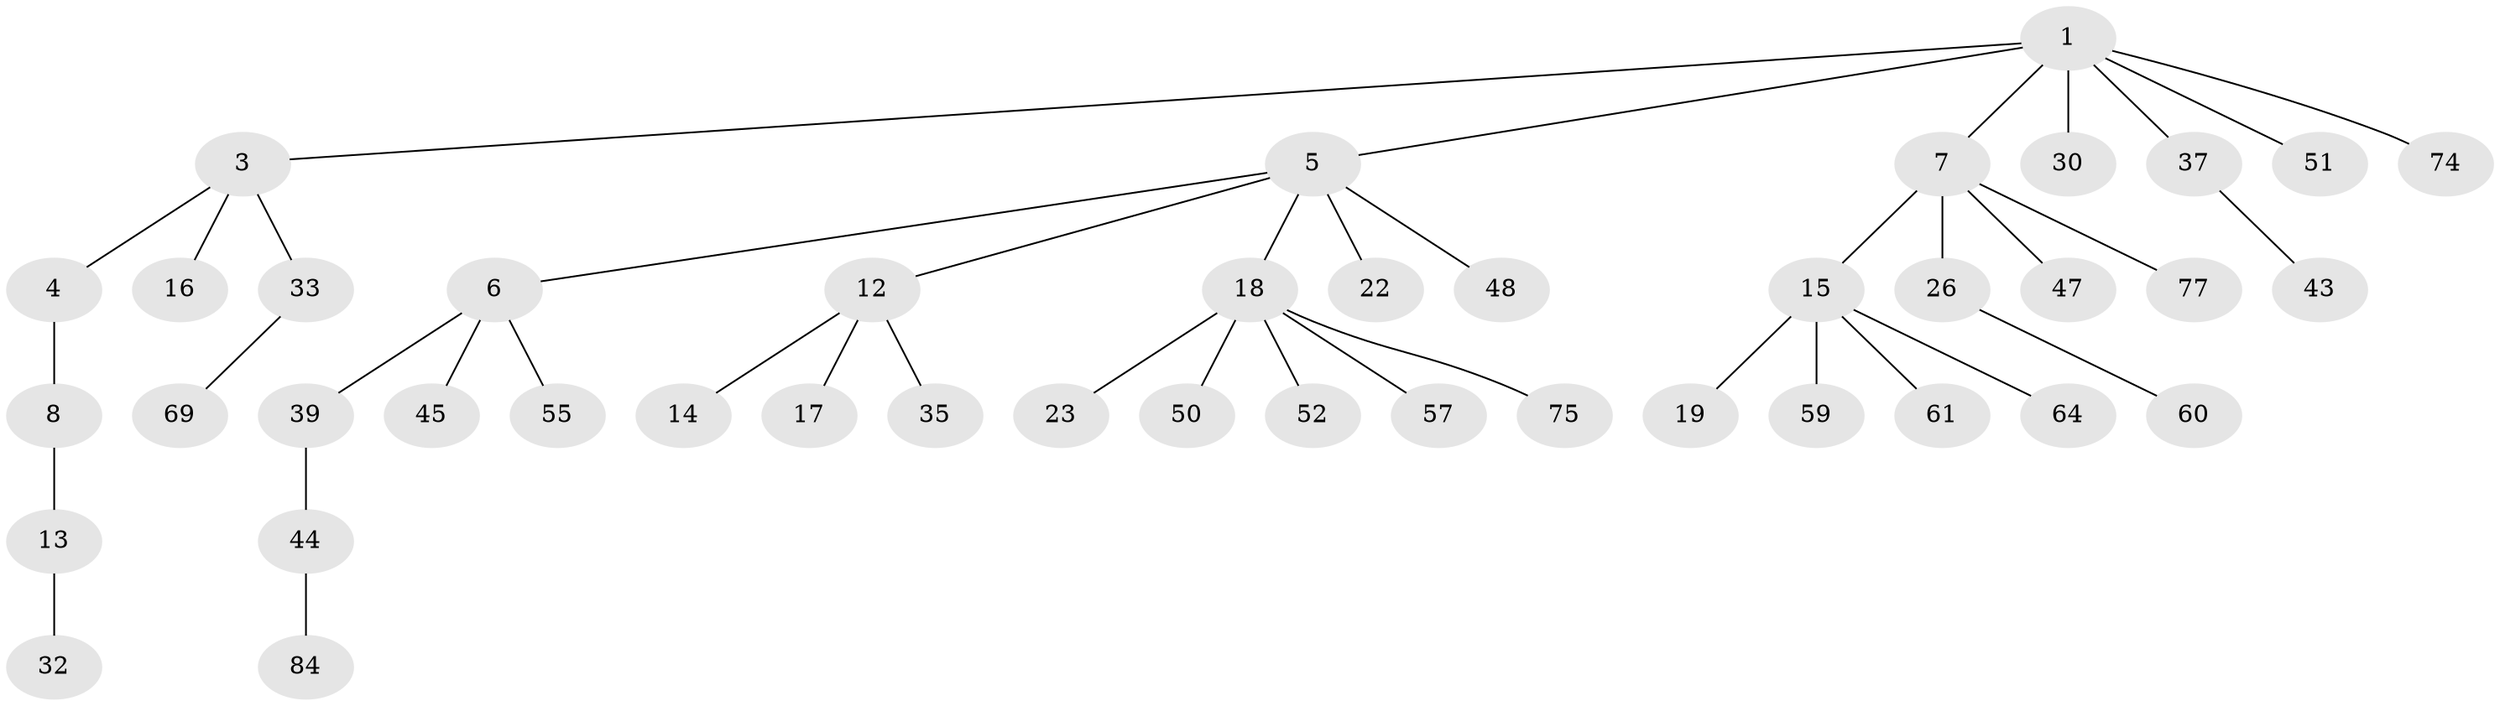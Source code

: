 // original degree distribution, {5: 0.06976744186046512, 4: 0.08139534883720931, 2: 0.1744186046511628, 3: 0.13953488372093023, 1: 0.5348837209302325}
// Generated by graph-tools (version 1.1) at 2025/15/03/09/25 04:15:41]
// undirected, 43 vertices, 42 edges
graph export_dot {
graph [start="1"]
  node [color=gray90,style=filled];
  1 [super="+2"];
  3 [super="+9+36"];
  4;
  5 [super="+10"];
  6;
  7 [super="+11+28"];
  8 [super="+80+27"];
  12;
  13 [super="+29"];
  14;
  15 [super="+24+73+21"];
  16;
  17;
  18 [super="+20"];
  19 [super="+66"];
  22 [super="+68+63"];
  23;
  26 [super="+34"];
  30 [super="+76+38"];
  32 [super="+54"];
  33 [super="+49+40"];
  35;
  37 [super="+58"];
  39 [super="+72"];
  43;
  44 [super="+46"];
  45;
  47 [super="+65"];
  48;
  50 [super="+67"];
  51 [super="+85"];
  52;
  55 [super="+56"];
  57 [super="+62"];
  59;
  60;
  61;
  64;
  69;
  74;
  75;
  77;
  84;
  1 -- 5;
  1 -- 7;
  1 -- 30;
  1 -- 51;
  1 -- 74;
  1 -- 3;
  1 -- 37;
  3 -- 4;
  3 -- 16;
  3 -- 33;
  4 -- 8;
  5 -- 6;
  5 -- 18;
  5 -- 48;
  5 -- 12;
  5 -- 22;
  6 -- 39;
  6 -- 45;
  6 -- 55;
  7 -- 26;
  7 -- 15;
  7 -- 77;
  7 -- 47;
  8 -- 13;
  12 -- 14;
  12 -- 17;
  12 -- 35;
  13 -- 32;
  15 -- 19;
  15 -- 64;
  15 -- 59;
  15 -- 61;
  18 -- 52;
  18 -- 57;
  18 -- 75;
  18 -- 50;
  18 -- 23;
  26 -- 60;
  33 -- 69;
  37 -- 43;
  39 -- 44;
  44 -- 84;
}

